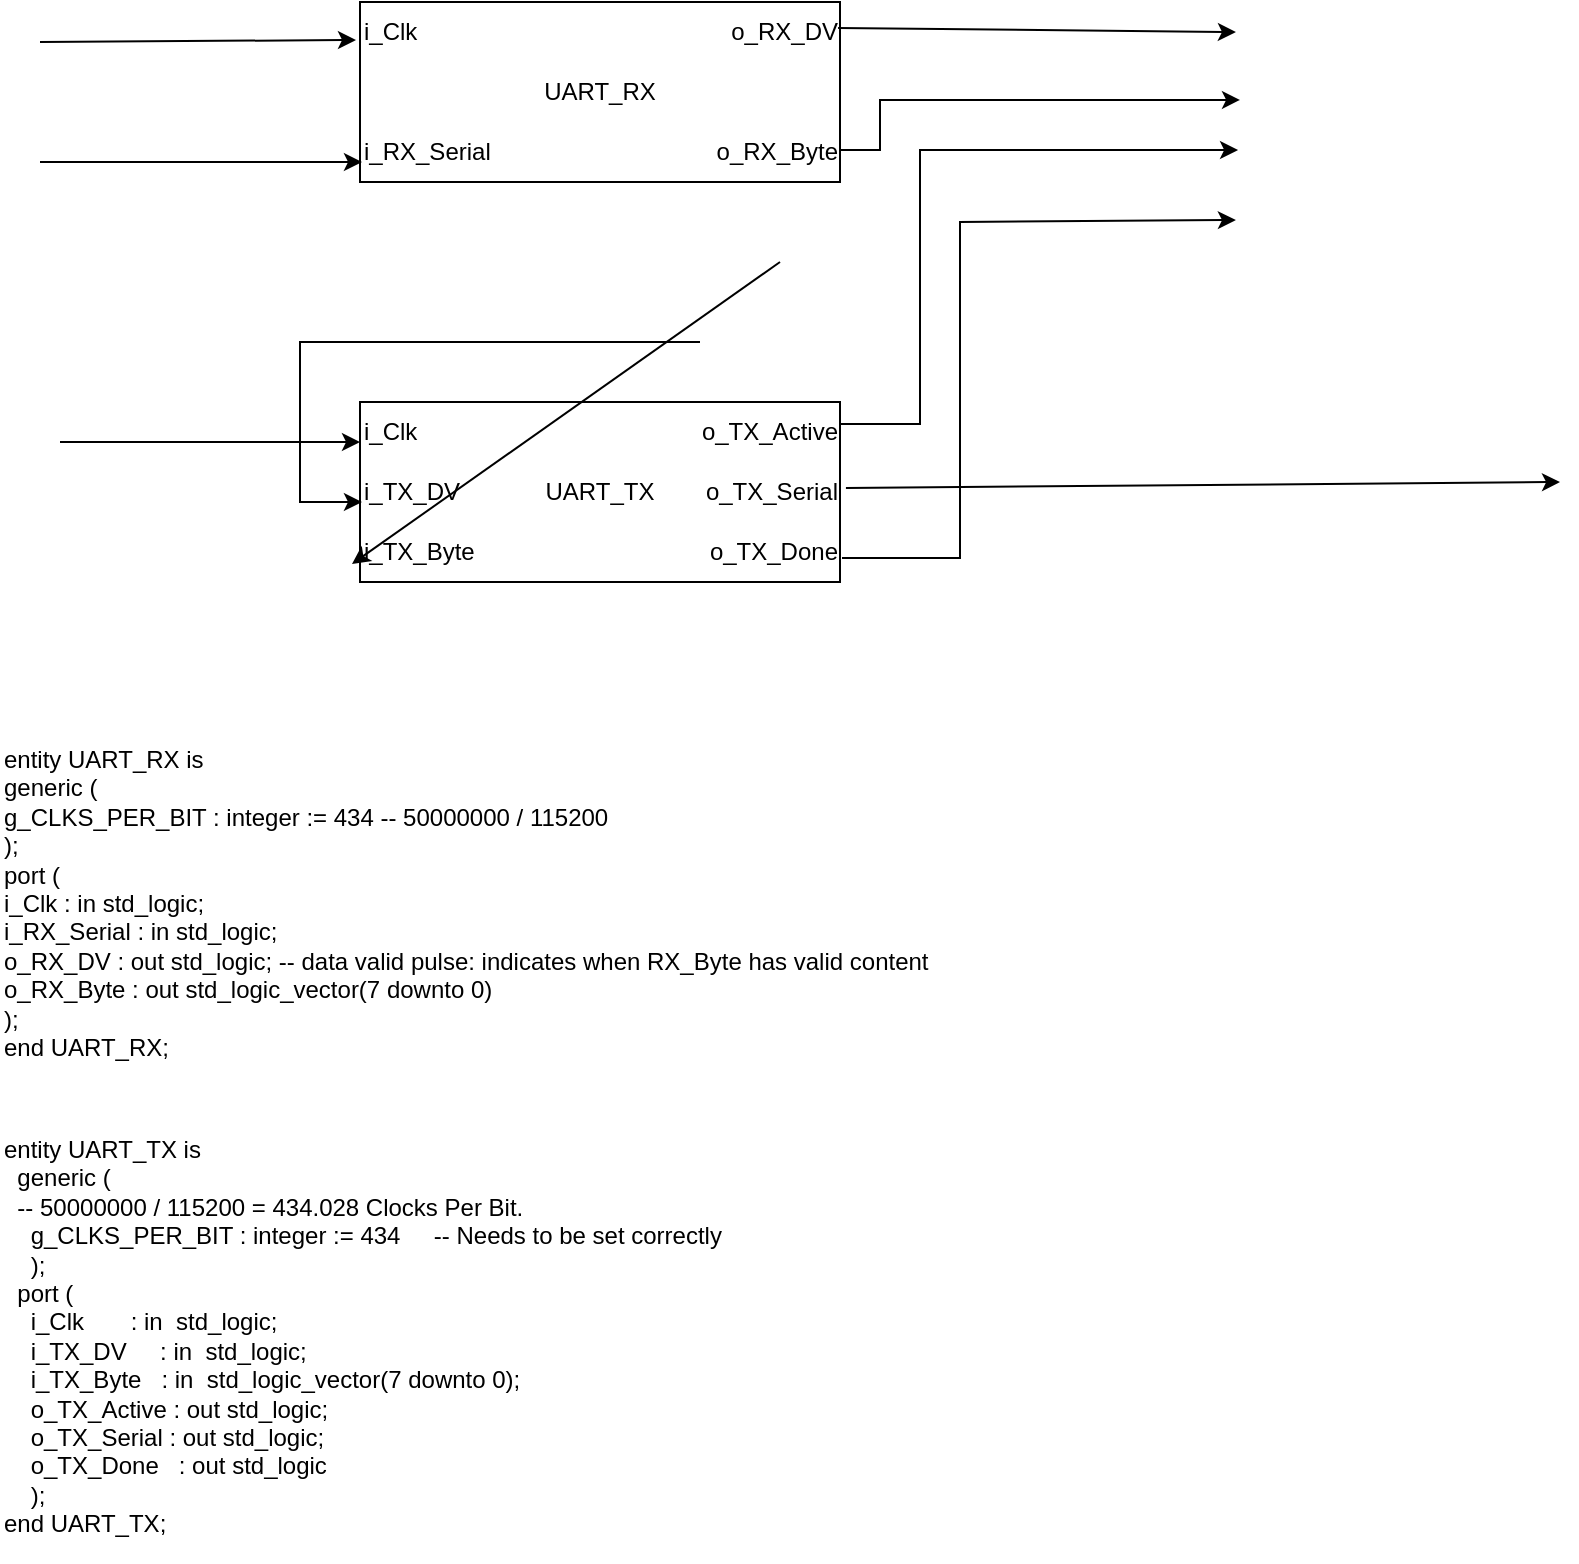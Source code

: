 <mxfile version="21.2.8" type="device">
  <diagram name="Seite-1" id="I9_DKmg3dj94EEphmdeL">
    <mxGraphModel dx="1031" dy="640" grid="1" gridSize="10" guides="1" tooltips="1" connect="1" arrows="1" fold="1" page="1" pageScale="1" pageWidth="827" pageHeight="1169" math="0" shadow="0">
      <root>
        <mxCell id="0" />
        <mxCell id="1" parent="0" />
        <mxCell id="v8Eb_Ge8aaL3YhYPjWy0-1" value="" style="rounded=0;whiteSpace=wrap;html=1;" parent="1" vertex="1">
          <mxGeometry x="200" y="240" width="240" height="90" as="geometry" />
        </mxCell>
        <mxCell id="v8Eb_Ge8aaL3YhYPjWy0-6" value="i_Clk" style="text;html=1;align=left;verticalAlign=middle;resizable=0;points=[];autosize=1;strokeColor=none;fillColor=none;" parent="1" vertex="1">
          <mxGeometry x="200" y="240" width="50" height="30" as="geometry" />
        </mxCell>
        <mxCell id="v8Eb_Ge8aaL3YhYPjWy0-8" value="i_TX_DV" style="text;html=1;align=left;verticalAlign=middle;resizable=0;points=[];autosize=1;strokeColor=none;fillColor=none;" parent="1" vertex="1">
          <mxGeometry x="200" y="270" width="70" height="30" as="geometry" />
        </mxCell>
        <mxCell id="v8Eb_Ge8aaL3YhYPjWy0-9" value="i_TX_Byte" style="text;html=1;align=left;verticalAlign=middle;resizable=0;points=[];autosize=1;strokeColor=none;fillColor=none;" parent="1" vertex="1">
          <mxGeometry x="200" y="300" width="80" height="30" as="geometry" />
        </mxCell>
        <mxCell id="v8Eb_Ge8aaL3YhYPjWy0-10" value="o_TX_Active" style="text;html=1;align=right;verticalAlign=middle;resizable=0;points=[];autosize=1;strokeColor=none;fillColor=none;" parent="1" vertex="1">
          <mxGeometry x="350" y="240" width="90" height="30" as="geometry" />
        </mxCell>
        <mxCell id="v8Eb_Ge8aaL3YhYPjWy0-11" value="o_TX_Serial" style="text;html=1;align=right;verticalAlign=middle;resizable=0;points=[];autosize=1;strokeColor=none;fillColor=none;" parent="1" vertex="1">
          <mxGeometry x="350" y="270" width="90" height="30" as="geometry" />
        </mxCell>
        <mxCell id="v8Eb_Ge8aaL3YhYPjWy0-12" value="&amp;nbsp; &amp;nbsp; o_TX_Done" style="text;html=1;align=right;verticalAlign=middle;resizable=0;points=[];autosize=1;strokeColor=none;fillColor=none;" parent="1" vertex="1">
          <mxGeometry x="340" y="300" width="100" height="30" as="geometry" />
        </mxCell>
        <mxCell id="v8Eb_Ge8aaL3YhYPjWy0-13" value="UART_TX" style="text;html=1;strokeColor=none;fillColor=none;align=center;verticalAlign=middle;whiteSpace=wrap;rounded=0;" parent="1" vertex="1">
          <mxGeometry x="290" y="270" width="60" height="30" as="geometry" />
        </mxCell>
        <mxCell id="v8Eb_Ge8aaL3YhYPjWy0-14" value="" style="rounded=0;whiteSpace=wrap;html=1;" parent="1" vertex="1">
          <mxGeometry x="200" y="40" width="240" height="90" as="geometry" />
        </mxCell>
        <mxCell id="v8Eb_Ge8aaL3YhYPjWy0-15" value="i_Clk" style="text;html=1;align=left;verticalAlign=middle;resizable=0;points=[];autosize=1;strokeColor=none;fillColor=none;" parent="1" vertex="1">
          <mxGeometry x="200" y="40" width="50" height="30" as="geometry" />
        </mxCell>
        <mxCell id="v8Eb_Ge8aaL3YhYPjWy0-16" value="i_RX_Serial" style="text;html=1;align=left;verticalAlign=middle;resizable=0;points=[];autosize=1;strokeColor=none;fillColor=none;" parent="1" vertex="1">
          <mxGeometry x="200" y="100" width="90" height="30" as="geometry" />
        </mxCell>
        <mxCell id="v8Eb_Ge8aaL3YhYPjWy0-18" value="o_RX_DV" style="text;html=1;align=right;verticalAlign=middle;resizable=0;points=[];autosize=1;strokeColor=none;fillColor=none;" parent="1" vertex="1">
          <mxGeometry x="360" y="40" width="80" height="30" as="geometry" />
        </mxCell>
        <mxCell id="v8Eb_Ge8aaL3YhYPjWy0-19" value="o_RX_Byte" style="text;html=1;align=right;verticalAlign=middle;resizable=0;points=[];autosize=1;strokeColor=none;fillColor=none;" parent="1" vertex="1">
          <mxGeometry x="360" y="100" width="80" height="30" as="geometry" />
        </mxCell>
        <mxCell id="v8Eb_Ge8aaL3YhYPjWy0-21" value="UART_RX" style="text;html=1;strokeColor=none;fillColor=none;align=center;verticalAlign=middle;whiteSpace=wrap;rounded=0;" parent="1" vertex="1">
          <mxGeometry x="290" y="70" width="60" height="30" as="geometry" />
        </mxCell>
        <mxCell id="v8Eb_Ge8aaL3YhYPjWy0-22" value="entity UART_RX is&#xa;  generic (&#xa;    g_CLKS_PER_BIT : integer := 434 -- 50000000 / 115200&#xa;    );&#xa;  port (&#xa;    i_Clk       : in  std_logic;&#xa;    i_RX_Serial : in  std_logic;&#xa;    o_RX_DV     : out std_logic; -- data valid pulse: indicates when RX_Byte has valid content&#xa;    o_RX_Byte   : out std_logic_vector(7 downto 0)&#xa;    );&#xa;end UART_RX;" style="text;whiteSpace=wrap;html=1;" parent="1" vertex="1">
          <mxGeometry x="20" y="405" width="500" height="180" as="geometry" />
        </mxCell>
        <mxCell id="v8Eb_Ge8aaL3YhYPjWy0-23" value="entity UART_TX is&#xa;  generic (&#xa;  -- 50000000 / 115200 = 434.028 Clocks Per Bit.&#xa;    g_CLKS_PER_BIT : integer := 434     -- Needs to be set correctly&#xa;    );&#xa;  port (&#xa;    i_Clk       : in  std_logic;&#xa;    i_TX_DV     : in  std_logic;&#xa;    i_TX_Byte   : in  std_logic_vector(7 downto 0);&#xa;    o_TX_Active : out std_logic;&#xa;    o_TX_Serial : out std_logic;&#xa;    o_TX_Done   : out std_logic&#xa;    );&#xa;end UART_TX;" style="text;whiteSpace=wrap;html=1;" parent="1" vertex="1">
          <mxGeometry x="20" y="600" width="390" height="220" as="geometry" />
        </mxCell>
        <mxCell id="IhEZ7xAKRjl5Q85qHW52-1" value="" style="endArrow=classic;html=1;rounded=0;entryX=0.011;entryY=0.667;entryDx=0;entryDy=0;entryPerimeter=0;" parent="1" target="v8Eb_Ge8aaL3YhYPjWy0-16" edge="1">
          <mxGeometry width="50" height="50" relative="1" as="geometry">
            <mxPoint x="40" y="120" as="sourcePoint" />
            <mxPoint x="440" y="140" as="targetPoint" />
          </mxGeometry>
        </mxCell>
        <mxCell id="IhEZ7xAKRjl5Q85qHW52-2" value="" style="endArrow=classic;html=1;rounded=0;entryX=-0.04;entryY=0.633;entryDx=0;entryDy=0;entryPerimeter=0;" parent="1" target="v8Eb_Ge8aaL3YhYPjWy0-15" edge="1">
          <mxGeometry width="50" height="50" relative="1" as="geometry">
            <mxPoint x="40" y="60" as="sourcePoint" />
            <mxPoint x="440" y="140" as="targetPoint" />
          </mxGeometry>
        </mxCell>
        <mxCell id="IhEZ7xAKRjl5Q85qHW52-5" value="" style="endArrow=classic;html=1;rounded=0;" parent="1" edge="1">
          <mxGeometry width="50" height="50" relative="1" as="geometry">
            <mxPoint x="50" y="260" as="sourcePoint" />
            <mxPoint x="200" y="260" as="targetPoint" />
          </mxGeometry>
        </mxCell>
        <mxCell id="IhEZ7xAKRjl5Q85qHW52-7" value="" style="endArrow=classic;html=1;rounded=0;exitX=1.033;exitY=0.433;exitDx=0;exitDy=0;exitPerimeter=0;" parent="1" source="v8Eb_Ge8aaL3YhYPjWy0-11" edge="1">
          <mxGeometry width="50" height="50" relative="1" as="geometry">
            <mxPoint x="390" y="310" as="sourcePoint" />
            <mxPoint x="800" y="280" as="targetPoint" />
          </mxGeometry>
        </mxCell>
        <mxCell id="IhEZ7xAKRjl5Q85qHW52-8" value="" style="endArrow=classic;html=1;rounded=0;entryX=0.014;entryY=0.667;entryDx=0;entryDy=0;entryPerimeter=0;" parent="1" target="v8Eb_Ge8aaL3YhYPjWy0-8" edge="1">
          <mxGeometry width="50" height="50" relative="1" as="geometry">
            <mxPoint x="370" y="210" as="sourcePoint" />
            <mxPoint x="440" y="260" as="targetPoint" />
            <Array as="points">
              <mxPoint x="170" y="210" />
              <mxPoint x="170" y="290" />
            </Array>
          </mxGeometry>
        </mxCell>
        <mxCell id="IhEZ7xAKRjl5Q85qHW52-10" value="" style="endArrow=classic;html=1;rounded=0;entryX=-0.05;entryY=0.7;entryDx=0;entryDy=0;entryPerimeter=0;" parent="1" target="v8Eb_Ge8aaL3YhYPjWy0-9" edge="1">
          <mxGeometry width="50" height="50" relative="1" as="geometry">
            <mxPoint x="410" y="170" as="sourcePoint" />
            <mxPoint x="680" y="135" as="targetPoint" />
          </mxGeometry>
        </mxCell>
        <mxCell id="IhEZ7xAKRjl5Q85qHW52-11" value="" style="endArrow=classic;html=1;rounded=0;exitX=1;exitY=0.367;exitDx=0;exitDy=0;exitPerimeter=0;entryX=-0.008;entryY=0.6;entryDx=0;entryDy=0;entryPerimeter=0;" parent="1" source="v8Eb_Ge8aaL3YhYPjWy0-10" edge="1">
          <mxGeometry width="50" height="50" relative="1" as="geometry">
            <mxPoint x="390" y="180" as="sourcePoint" />
            <mxPoint x="639.04" y="114" as="targetPoint" />
            <Array as="points">
              <mxPoint x="480" y="251" />
              <mxPoint x="480" y="114" />
            </Array>
          </mxGeometry>
        </mxCell>
        <mxCell id="IhEZ7xAKRjl5Q85qHW52-12" value="" style="endArrow=classic;html=1;rounded=0;exitX=1.01;exitY=0.6;exitDx=0;exitDy=0;exitPerimeter=0;entryX=-0.017;entryY=0.85;entryDx=0;entryDy=0;entryPerimeter=0;" parent="1" source="v8Eb_Ge8aaL3YhYPjWy0-12" edge="1">
          <mxGeometry width="50" height="50" relative="1" as="geometry">
            <mxPoint x="390" y="180" as="sourcePoint" />
            <mxPoint x="637.96" y="149" as="targetPoint" />
            <Array as="points">
              <mxPoint x="500" y="318" />
              <mxPoint x="500" y="150" />
            </Array>
          </mxGeometry>
        </mxCell>
        <mxCell id="IhEZ7xAKRjl5Q85qHW52-13" value="" style="endArrow=classic;html=1;rounded=0;entryX=0;entryY=0.421;entryDx=0;entryDy=0;entryPerimeter=0;exitX=1;exitY=0.467;exitDx=0;exitDy=0;exitPerimeter=0;" parent="1" source="v8Eb_Ge8aaL3YhYPjWy0-19" edge="1">
          <mxGeometry width="50" height="50" relative="1" as="geometry">
            <mxPoint x="390" y="180" as="sourcePoint" />
            <mxPoint x="640" y="88.94" as="targetPoint" />
            <Array as="points">
              <mxPoint x="460" y="114" />
              <mxPoint x="460" y="89" />
            </Array>
          </mxGeometry>
        </mxCell>
        <mxCell id="IhEZ7xAKRjl5Q85qHW52-14" value="" style="endArrow=classic;html=1;rounded=0;entryX=-0.017;entryY=0.179;entryDx=0;entryDy=0;entryPerimeter=0;exitX=0.988;exitY=0.433;exitDx=0;exitDy=0;exitPerimeter=0;" parent="1" source="v8Eb_Ge8aaL3YhYPjWy0-18" edge="1">
          <mxGeometry width="50" height="50" relative="1" as="geometry">
            <mxPoint x="390" y="180" as="sourcePoint" />
            <mxPoint x="637.96" y="55.06" as="targetPoint" />
          </mxGeometry>
        </mxCell>
      </root>
    </mxGraphModel>
  </diagram>
</mxfile>
